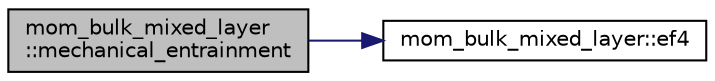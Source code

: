 digraph "mom_bulk_mixed_layer::mechanical_entrainment"
{
 // INTERACTIVE_SVG=YES
 // LATEX_PDF_SIZE
  edge [fontname="Helvetica",fontsize="10",labelfontname="Helvetica",labelfontsize="10"];
  node [fontname="Helvetica",fontsize="10",shape=record];
  rankdir="LR";
  Node1 [label="mom_bulk_mixed_layer\l::mechanical_entrainment",height=0.2,width=0.4,color="black", fillcolor="grey75", style="filled", fontcolor="black",tooltip="This subroutine calculates mechanically driven entrainment."];
  Node1 -> Node2 [color="midnightblue",fontsize="10",style="solid",fontname="Helvetica"];
  Node2 [label="mom_bulk_mixed_layer::ef4",height=0.2,width=0.4,color="black", fillcolor="white", style="filled",URL="$namespacemom__bulk__mixed__layer.html#a4ac89b3858f2c7c0ac6f8ac8f93b5e44",tooltip="This subroutine returns an approximation to the integral R = exp(-L*(H+E)) integral(LH to L(H+E)) L/(..."];
}
